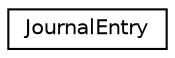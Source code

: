 digraph "Graphical Class Hierarchy"
{
  edge [fontname="Helvetica",fontsize="10",labelfontname="Helvetica",labelfontsize="10"];
  node [fontname="Helvetica",fontsize="10",shape=record];
  rankdir="LR";
  Node0 [label="JournalEntry",height=0.2,width=0.4,color="black", fillcolor="white", style="filled",URL="$struct_journal_entry.html"];
}
